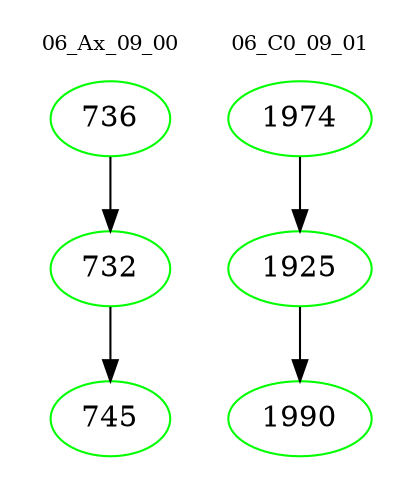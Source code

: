 digraph{
subgraph cluster_0 {
color = white
label = "06_Ax_09_00";
fontsize=10;
T0_736 [label="736", color="green"]
T0_736 -> T0_732 [color="black"]
T0_732 [label="732", color="green"]
T0_732 -> T0_745 [color="black"]
T0_745 [label="745", color="green"]
}
subgraph cluster_1 {
color = white
label = "06_C0_09_01";
fontsize=10;
T1_1974 [label="1974", color="green"]
T1_1974 -> T1_1925 [color="black"]
T1_1925 [label="1925", color="green"]
T1_1925 -> T1_1990 [color="black"]
T1_1990 [label="1990", color="green"]
}
}
